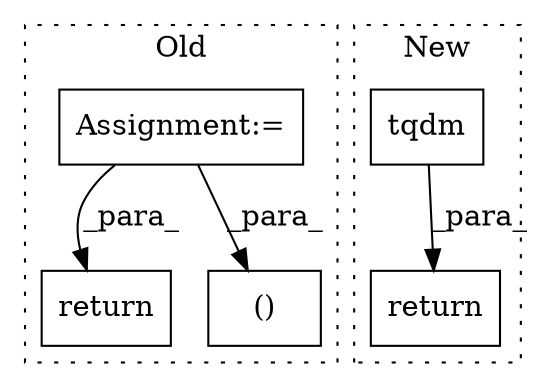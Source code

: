 digraph G {
subgraph cluster0 {
1 [label="return" a="41" s="5697" l="7" shape="box"];
3 [label="Assignment:=" a="7" s="5156" l="13" shape="box"];
5 [label="()" a="106" s="5319" l="36" shape="box"];
label = "Old";
style="dotted";
}
subgraph cluster1 {
2 [label="tqdm" a="32" s="5412,5479" l="5,1" shape="box"];
4 [label="return" a="41" s="5528" l="7" shape="box"];
label = "New";
style="dotted";
}
2 -> 4 [label="_para_"];
3 -> 5 [label="_para_"];
3 -> 1 [label="_para_"];
}